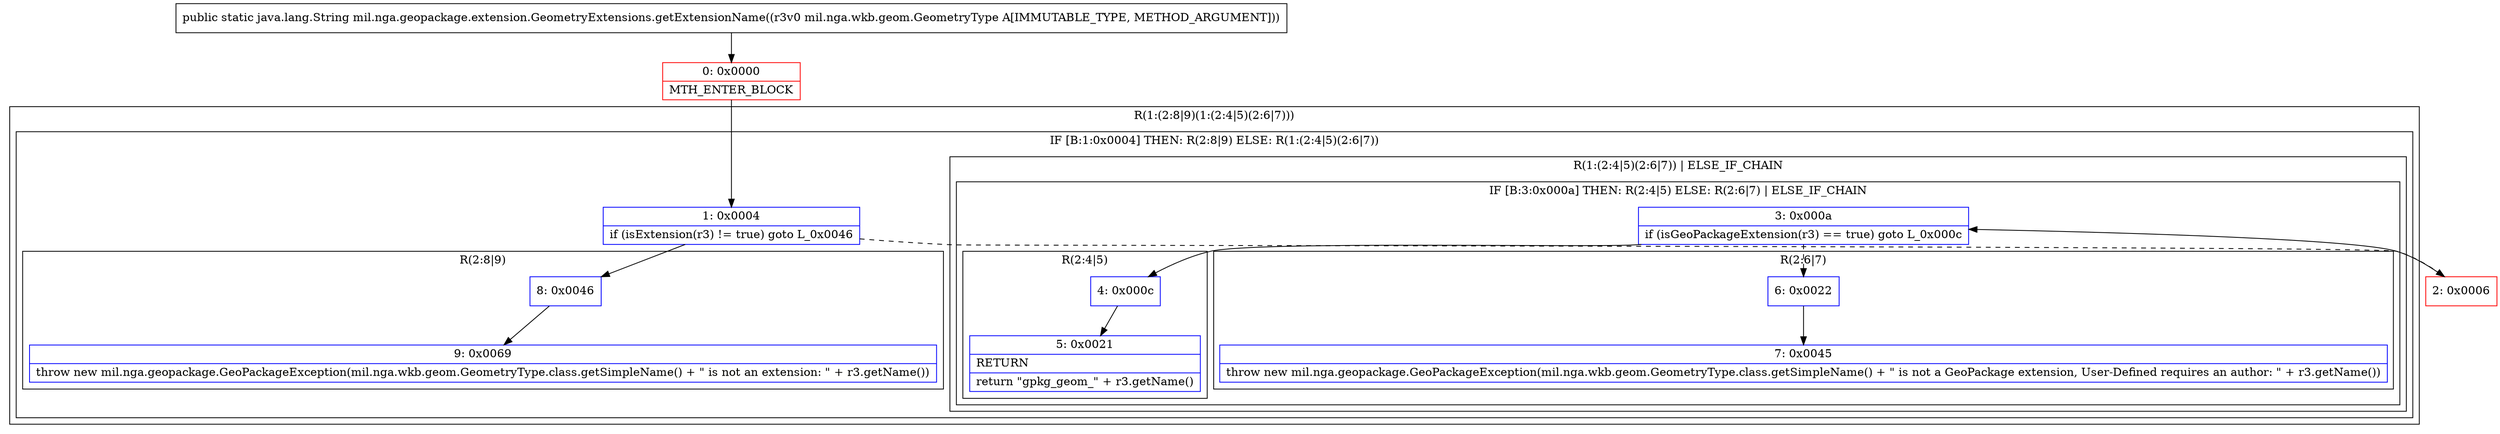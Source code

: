 digraph "CFG formil.nga.geopackage.extension.GeometryExtensions.getExtensionName(Lmil\/nga\/wkb\/geom\/GeometryType;)Ljava\/lang\/String;" {
subgraph cluster_Region_170304349 {
label = "R(1:(2:8|9)(1:(2:4|5)(2:6|7)))";
node [shape=record,color=blue];
subgraph cluster_IfRegion_88589545 {
label = "IF [B:1:0x0004] THEN: R(2:8|9) ELSE: R(1:(2:4|5)(2:6|7))";
node [shape=record,color=blue];
Node_1 [shape=record,label="{1\:\ 0x0004|if (isExtension(r3) != true) goto L_0x0046\l}"];
subgraph cluster_Region_236814439 {
label = "R(2:8|9)";
node [shape=record,color=blue];
Node_8 [shape=record,label="{8\:\ 0x0046}"];
Node_9 [shape=record,label="{9\:\ 0x0069|throw new mil.nga.geopackage.GeoPackageException(mil.nga.wkb.geom.GeometryType.class.getSimpleName() + \" is not an extension: \" + r3.getName())\l}"];
}
subgraph cluster_Region_1162331855 {
label = "R(1:(2:4|5)(2:6|7)) | ELSE_IF_CHAIN\l";
node [shape=record,color=blue];
subgraph cluster_IfRegion_2059708785 {
label = "IF [B:3:0x000a] THEN: R(2:4|5) ELSE: R(2:6|7) | ELSE_IF_CHAIN\l";
node [shape=record,color=blue];
Node_3 [shape=record,label="{3\:\ 0x000a|if (isGeoPackageExtension(r3) == true) goto L_0x000c\l}"];
subgraph cluster_Region_1100958284 {
label = "R(2:4|5)";
node [shape=record,color=blue];
Node_4 [shape=record,label="{4\:\ 0x000c}"];
Node_5 [shape=record,label="{5\:\ 0x0021|RETURN\l|return \"gpkg_geom_\" + r3.getName()\l}"];
}
subgraph cluster_Region_602137760 {
label = "R(2:6|7)";
node [shape=record,color=blue];
Node_6 [shape=record,label="{6\:\ 0x0022}"];
Node_7 [shape=record,label="{7\:\ 0x0045|throw new mil.nga.geopackage.GeoPackageException(mil.nga.wkb.geom.GeometryType.class.getSimpleName() + \" is not a GeoPackage extension, User\-Defined requires an author: \" + r3.getName())\l}"];
}
}
}
}
}
Node_0 [shape=record,color=red,label="{0\:\ 0x0000|MTH_ENTER_BLOCK\l}"];
Node_2 [shape=record,color=red,label="{2\:\ 0x0006}"];
MethodNode[shape=record,label="{public static java.lang.String mil.nga.geopackage.extension.GeometryExtensions.getExtensionName((r3v0 mil.nga.wkb.geom.GeometryType A[IMMUTABLE_TYPE, METHOD_ARGUMENT])) }"];
MethodNode -> Node_0;
Node_1 -> Node_2[style=dashed];
Node_1 -> Node_8;
Node_8 -> Node_9;
Node_3 -> Node_4;
Node_3 -> Node_6[style=dashed];
Node_4 -> Node_5;
Node_6 -> Node_7;
Node_0 -> Node_1;
Node_2 -> Node_3;
}

